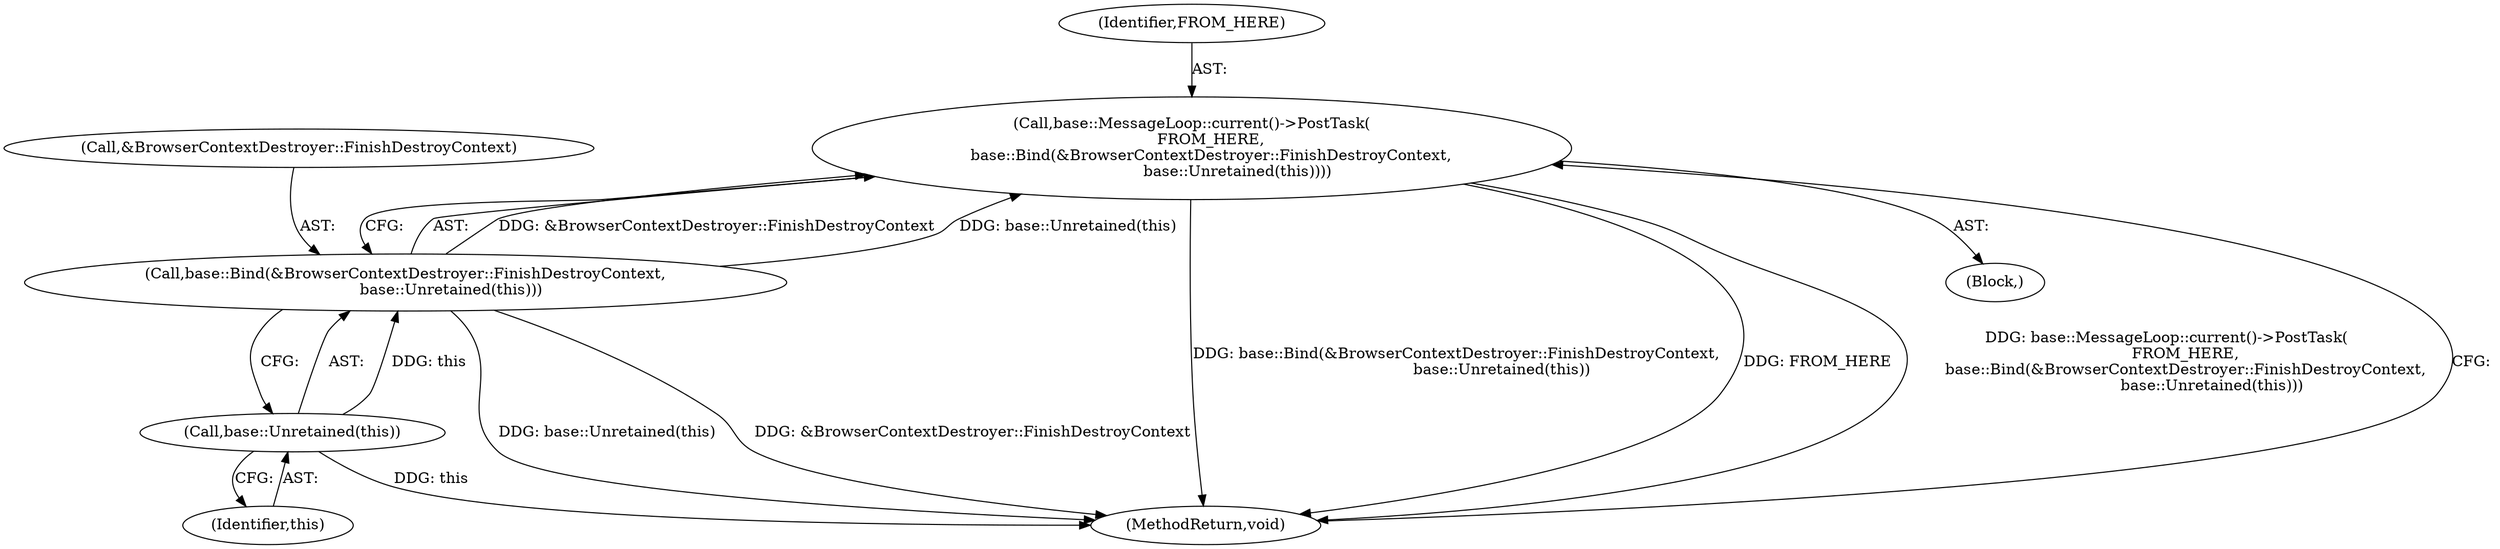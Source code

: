 digraph "1_launchpad_29014da83e5fc358d6bff0f574e9ed45e61a35ac_9@del" {
"1000120" [label="(Call,base::MessageLoop::current()->PostTask(\n        FROM_HERE,\n        base::Bind(&BrowserContextDestroyer::FinishDestroyContext,\n                   base::Unretained(this))))"];
"1000122" [label="(Call,base::Bind(&BrowserContextDestroyer::FinishDestroyContext,\n                   base::Unretained(this)))"];
"1000125" [label="(Call,base::Unretained(this))"];
"1000120" [label="(Call,base::MessageLoop::current()->PostTask(\n        FROM_HERE,\n        base::Bind(&BrowserContextDestroyer::FinishDestroyContext,\n                   base::Unretained(this))))"];
"1000125" [label="(Call,base::Unretained(this))"];
"1000127" [label="(MethodReturn,void)"];
"1000126" [label="(Identifier,this)"];
"1000119" [label="(Block,)"];
"1000123" [label="(Call,&BrowserContextDestroyer::FinishDestroyContext)"];
"1000122" [label="(Call,base::Bind(&BrowserContextDestroyer::FinishDestroyContext,\n                   base::Unretained(this)))"];
"1000121" [label="(Identifier,FROM_HERE)"];
"1000120" -> "1000119"  [label="AST: "];
"1000120" -> "1000122"  [label="CFG: "];
"1000121" -> "1000120"  [label="AST: "];
"1000122" -> "1000120"  [label="AST: "];
"1000127" -> "1000120"  [label="CFG: "];
"1000120" -> "1000127"  [label="DDG: base::Bind(&BrowserContextDestroyer::FinishDestroyContext,\n                   base::Unretained(this))"];
"1000120" -> "1000127"  [label="DDG: FROM_HERE"];
"1000120" -> "1000127"  [label="DDG: base::MessageLoop::current()->PostTask(\n        FROM_HERE,\n        base::Bind(&BrowserContextDestroyer::FinishDestroyContext,\n                   base::Unretained(this)))"];
"1000122" -> "1000120"  [label="DDG: &BrowserContextDestroyer::FinishDestroyContext"];
"1000122" -> "1000120"  [label="DDG: base::Unretained(this)"];
"1000122" -> "1000125"  [label="CFG: "];
"1000123" -> "1000122"  [label="AST: "];
"1000125" -> "1000122"  [label="AST: "];
"1000122" -> "1000127"  [label="DDG: base::Unretained(this)"];
"1000122" -> "1000127"  [label="DDG: &BrowserContextDestroyer::FinishDestroyContext"];
"1000125" -> "1000122"  [label="DDG: this"];
"1000125" -> "1000126"  [label="CFG: "];
"1000126" -> "1000125"  [label="AST: "];
"1000125" -> "1000127"  [label="DDG: this"];
}
